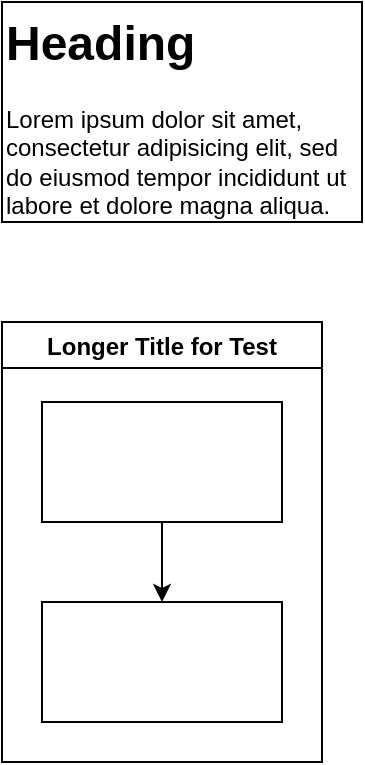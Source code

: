 <mxfile version="24.6.4" type="device">
  <diagram name="Network Connections" id="8okYg0xe6ZCimWp-EQ01">
    <mxGraphModel dx="1434" dy="855" grid="1" gridSize="10" guides="1" tooltips="1" connect="1" arrows="1" fold="1" page="1" pageScale="1" pageWidth="1100" pageHeight="850" math="0" shadow="0">
      <root>
        <mxCell id="zufN4GOXAOS7TrHpWiHL-0" />
        <mxCell id="zufN4GOXAOS7TrHpWiHL-1" parent="zufN4GOXAOS7TrHpWiHL-0" />
        <mxCell id="zufN4GOXAOS7TrHpWiHL-2" value="Longer Title for Test" style="swimlane;strokeWidth=1;" parent="zufN4GOXAOS7TrHpWiHL-1" vertex="1">
          <mxGeometry x="120" y="210" width="160" height="220" as="geometry" />
        </mxCell>
        <mxCell id="eyqJWnIvSY4KyNdMeH8T-4" style="edgeStyle=orthogonalEdgeStyle;rounded=0;orthogonalLoop=1;jettySize=auto;html=1;" parent="zufN4GOXAOS7TrHpWiHL-2" source="eyqJWnIvSY4KyNdMeH8T-2" target="eyqJWnIvSY4KyNdMeH8T-3" edge="1">
          <mxGeometry relative="1" as="geometry" />
        </mxCell>
        <mxCell id="eyqJWnIvSY4KyNdMeH8T-2" value="" style="rounded=0;whiteSpace=wrap;html=1;" parent="zufN4GOXAOS7TrHpWiHL-2" vertex="1">
          <mxGeometry x="20" y="40" width="120" height="60" as="geometry" />
        </mxCell>
        <mxCell id="eyqJWnIvSY4KyNdMeH8T-3" value="" style="rounded=0;whiteSpace=wrap;html=1;" parent="zufN4GOXAOS7TrHpWiHL-2" vertex="1">
          <mxGeometry x="20" y="140" width="120" height="60" as="geometry" />
        </mxCell>
        <mxCell id="xko8F7Nch2XtAhjXtTPD-0" value="&lt;h1 style=&quot;margin-top: 0px;&quot;&gt;Heading&lt;/h1&gt;&lt;p&gt;Lorem ipsum dolor sit amet, consectetur adipisicing elit, sed do eiusmod tempor incididunt ut labore et dolore magna aliqua.&lt;/p&gt;" style="text;html=1;whiteSpace=wrap;overflow=hidden;rounded=0;strokeColor=default;" vertex="1" parent="zufN4GOXAOS7TrHpWiHL-1">
          <mxGeometry x="120" y="50" width="180" height="110" as="geometry" />
        </mxCell>
      </root>
    </mxGraphModel>
  </diagram>
</mxfile>
